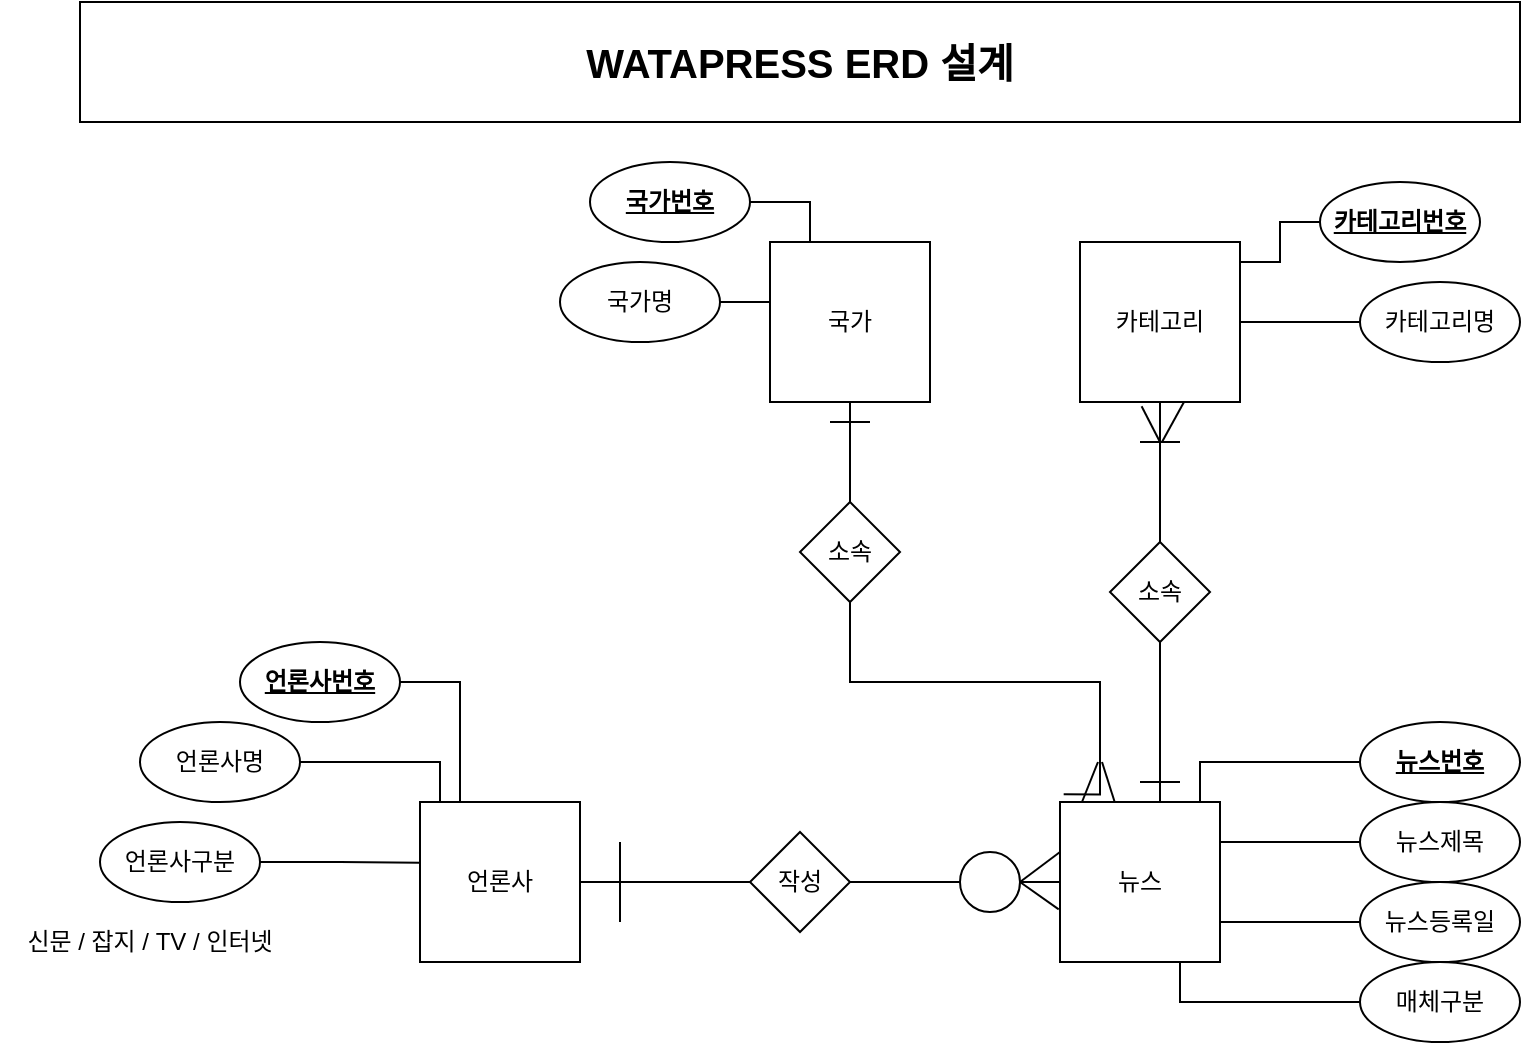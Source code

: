 <mxfile version="12.2.4" pages="1"><diagram id="k3-eoSB4o8UPUt7kWsof" name="Page-1"><mxGraphModel dx="873" dy="610" grid="1" gridSize="10" guides="1" tooltips="1" connect="1" arrows="1" fold="1" page="1" pageScale="1" pageWidth="827" pageHeight="1169" math="0" shadow="0"><root><mxCell id="0"/><mxCell id="1" parent="0"/><mxCell id="2" value="&lt;span style=&quot;font-size: 20px&quot;&gt;&lt;b&gt;WATAPRESS ERD 설계&lt;/b&gt;&lt;/span&gt;" style="rounded=0;whiteSpace=wrap;html=1;" parent="1" vertex="1"><mxGeometry x="40" y="40" width="720" height="60" as="geometry"/></mxCell><mxCell id="133" style="edgeStyle=orthogonalEdgeStyle;rounded=0;orthogonalLoop=1;jettySize=auto;html=1;entryX=0.5;entryY=0;entryDx=0;entryDy=0;endArrow=none;endFill=0;" edge="1" parent="1" source="127" target="126"><mxGeometry relative="1" as="geometry"><Array as="points"><mxPoint x="600" y="420"/><mxPoint x="600" y="440"/></Array></mxGeometry></mxCell><mxCell id="127" value="&lt;u&gt;&lt;b&gt;뉴스번호&lt;/b&gt;&lt;/u&gt;" style="ellipse;whiteSpace=wrap;html=1;" vertex="1" parent="1"><mxGeometry x="680" y="400" width="80" height="40" as="geometry"/></mxCell><mxCell id="134" style="edgeStyle=orthogonalEdgeStyle;rounded=0;orthogonalLoop=1;jettySize=auto;html=1;exitX=0;exitY=0.5;exitDx=0;exitDy=0;entryX=0.625;entryY=0;entryDx=0;entryDy=0;entryPerimeter=0;endArrow=none;endFill=0;" edge="1" parent="1" source="128" target="126"><mxGeometry relative="1" as="geometry"><Array as="points"><mxPoint x="600" y="460"/><mxPoint x="600" y="440"/></Array></mxGeometry></mxCell><mxCell id="128" value="뉴스제목" style="ellipse;whiteSpace=wrap;html=1;" vertex="1" parent="1"><mxGeometry x="680" y="440" width="80" height="40" as="geometry"/></mxCell><mxCell id="219" style="edgeStyle=orthogonalEdgeStyle;rounded=0;orthogonalLoop=1;jettySize=auto;html=1;entryX=1;entryY=0.75;entryDx=0;entryDy=0;endArrow=none;endFill=0;" edge="1" parent="1" source="129" target="126"><mxGeometry relative="1" as="geometry"/></mxCell><mxCell id="129" value="뉴스등록일" style="ellipse;whiteSpace=wrap;html=1;" vertex="1" parent="1"><mxGeometry x="680" y="480" width="80" height="40" as="geometry"/></mxCell><mxCell id="154" style="edgeStyle=orthogonalEdgeStyle;rounded=0;orthogonalLoop=1;jettySize=auto;html=1;entryX=1.004;entryY=0.596;entryDx=0;entryDy=0;entryPerimeter=0;endArrow=none;endFill=0;" edge="1" parent="1" source="131" target="126"><mxGeometry relative="1" as="geometry"><Array as="points"><mxPoint x="590" y="540"/><mxPoint x="590" y="488"/></Array></mxGeometry></mxCell><mxCell id="131" value="매체구분" style="ellipse;whiteSpace=wrap;html=1;" vertex="1" parent="1"><mxGeometry x="680" y="520" width="80" height="40" as="geometry"/></mxCell><mxCell id="147" style="edgeStyle=orthogonalEdgeStyle;rounded=0;orthogonalLoop=1;jettySize=auto;html=1;entryX=0;entryY=0.5;entryDx=0;entryDy=0;endArrow=none;endFill=0;" edge="1" parent="1" source="148" target="126"><mxGeometry relative="1" as="geometry"/></mxCell><mxCell id="141" value="언론사" style="whiteSpace=wrap;html=1;aspect=fixed;" vertex="1" parent="1"><mxGeometry x="210" y="440" width="80" height="80" as="geometry"/></mxCell><mxCell id="184" style="edgeStyle=orthogonalEdgeStyle;rounded=0;orthogonalLoop=1;jettySize=auto;html=1;entryX=0.25;entryY=0;entryDx=0;entryDy=0;endArrow=none;endFill=0;" edge="1" parent="1" source="142" target="141"><mxGeometry relative="1" as="geometry"/></mxCell><mxCell id="142" value="&lt;b&gt;&lt;u&gt;언론사번호&lt;/u&gt;&lt;/b&gt;" style="ellipse;whiteSpace=wrap;html=1;" vertex="1" parent="1"><mxGeometry x="120" y="360" width="80" height="40" as="geometry"/></mxCell><mxCell id="185" style="edgeStyle=orthogonalEdgeStyle;rounded=0;orthogonalLoop=1;jettySize=auto;html=1;entryX=0.125;entryY=0;entryDx=0;entryDy=0;entryPerimeter=0;endArrow=none;endFill=0;" edge="1" parent="1" source="144" target="141"><mxGeometry relative="1" as="geometry"/></mxCell><mxCell id="144" value="언론사명" style="ellipse;whiteSpace=wrap;html=1;" vertex="1" parent="1"><mxGeometry x="70" y="400" width="80" height="40" as="geometry"/></mxCell><mxCell id="148" value="" style="ellipse;whiteSpace=wrap;html=1;aspect=fixed;" vertex="1" parent="1"><mxGeometry x="480" y="465" width="30" height="30" as="geometry"/></mxCell><mxCell id="149" style="edgeStyle=orthogonalEdgeStyle;rounded=0;orthogonalLoop=1;jettySize=auto;html=1;entryX=0;entryY=0.5;entryDx=0;entryDy=0;endArrow=none;endFill=0;" edge="1" parent="1" source="141" target="148"><mxGeometry relative="1" as="geometry"><mxPoint x="250" y="480" as="sourcePoint"/><mxPoint x="530" y="480" as="targetPoint"/></mxGeometry></mxCell><mxCell id="150" value="" style="endArrow=none;html=1;" edge="1" parent="1"><mxGeometry width="50" height="50" relative="1" as="geometry"><mxPoint x="310" y="500" as="sourcePoint"/><mxPoint x="310" y="460" as="targetPoint"/></mxGeometry></mxCell><mxCell id="151" value="" style="endArrow=none;html=1;" edge="1" parent="1"><mxGeometry width="50" height="50" relative="1" as="geometry"><mxPoint x="510" y="480" as="sourcePoint"/><mxPoint x="530" y="465" as="targetPoint"/></mxGeometry></mxCell><mxCell id="152" value="" style="endArrow=none;html=1;entryX=-0.008;entryY=0.671;entryDx=0;entryDy=0;entryPerimeter=0;" edge="1" parent="1" target="126"><mxGeometry width="50" height="50" relative="1" as="geometry"><mxPoint x="510" y="480" as="sourcePoint"/><mxPoint x="540" y="475" as="targetPoint"/></mxGeometry></mxCell><mxCell id="186" style="edgeStyle=orthogonalEdgeStyle;rounded=0;orthogonalLoop=1;jettySize=auto;html=1;exitX=1;exitY=0.5;exitDx=0;exitDy=0;entryX=0.002;entryY=0.379;entryDx=0;entryDy=0;entryPerimeter=0;endArrow=none;endFill=0;" edge="1" parent="1" source="158" target="141"><mxGeometry relative="1" as="geometry"/></mxCell><mxCell id="158" value="언론사구분" style="ellipse;whiteSpace=wrap;html=1;" vertex="1" parent="1"><mxGeometry x="50" y="450" width="80" height="40" as="geometry"/></mxCell><mxCell id="177" value="신문 / 잡지 / TV / 인터넷" style="text;html=1;strokeColor=none;fillColor=none;align=center;verticalAlign=middle;whiteSpace=wrap;rounded=0;" vertex="1" parent="1"><mxGeometry y="500" width="150" height="20" as="geometry"/></mxCell><mxCell id="187" value="작성" style="rhombus;whiteSpace=wrap;html=1;" vertex="1" parent="1"><mxGeometry x="375" y="455" width="50" height="50" as="geometry"/></mxCell><mxCell id="193" style="edgeStyle=orthogonalEdgeStyle;rounded=0;orthogonalLoop=1;jettySize=auto;html=1;endArrow=none;endFill=0;" edge="1" parent="1" source="202" target="126"><mxGeometry relative="1" as="geometry"><Array as="points"><mxPoint x="580" y="410"/><mxPoint x="580" y="410"/></Array></mxGeometry></mxCell><mxCell id="189" value="카테고리" style="whiteSpace=wrap;html=1;aspect=fixed;" vertex="1" parent="1"><mxGeometry x="540" y="160" width="80" height="80" as="geometry"/></mxCell><mxCell id="195" style="edgeStyle=orthogonalEdgeStyle;rounded=0;orthogonalLoop=1;jettySize=auto;html=1;endArrow=none;endFill=0;" edge="1" parent="1" source="194" target="189"><mxGeometry relative="1" as="geometry"><Array as="points"><mxPoint x="640" y="150"/><mxPoint x="640" y="170"/></Array></mxGeometry></mxCell><mxCell id="194" value="&lt;b&gt;&lt;u&gt;카테고리번호&lt;/u&gt;&lt;/b&gt;" style="ellipse;whiteSpace=wrap;html=1;" vertex="1" parent="1"><mxGeometry x="660" y="130" width="80" height="40" as="geometry"/></mxCell><mxCell id="197" style="edgeStyle=orthogonalEdgeStyle;rounded=0;orthogonalLoop=1;jettySize=auto;html=1;entryX=1;entryY=0.75;entryDx=0;entryDy=0;endArrow=none;endFill=0;" edge="1" parent="1" source="196" target="189"><mxGeometry relative="1" as="geometry"><Array as="points"><mxPoint x="620" y="200"/></Array></mxGeometry></mxCell><mxCell id="196" value="카테고리명" style="ellipse;whiteSpace=wrap;html=1;" vertex="1" parent="1"><mxGeometry x="680" y="180" width="80" height="40" as="geometry"/></mxCell><mxCell id="198" value="" style="endArrow=none;html=1;" edge="1" parent="1"><mxGeometry width="50" height="50" relative="1" as="geometry"><mxPoint x="570" y="430" as="sourcePoint"/><mxPoint x="590" y="430" as="targetPoint"/></mxGeometry></mxCell><mxCell id="199" value="" style="endArrow=none;html=1;exitX=0.385;exitY=1.027;exitDx=0;exitDy=0;exitPerimeter=0;" edge="1" parent="1" source="189"><mxGeometry width="50" height="50" relative="1" as="geometry"><mxPoint x="560" y="250" as="sourcePoint"/><mxPoint x="580" y="260" as="targetPoint"/></mxGeometry></mxCell><mxCell id="200" value="" style="endArrow=none;html=1;" edge="1" parent="1"><mxGeometry width="50" height="50" relative="1" as="geometry"><mxPoint x="581" y="260" as="sourcePoint"/><mxPoint x="592" y="240" as="targetPoint"/></mxGeometry></mxCell><mxCell id="201" value="" style="endArrow=none;html=1;" edge="1" parent="1"><mxGeometry width="50" height="50" relative="1" as="geometry"><mxPoint x="570" y="260" as="sourcePoint"/><mxPoint x="590" y="260" as="targetPoint"/></mxGeometry></mxCell><mxCell id="202" value="소속" style="rhombus;whiteSpace=wrap;html=1;" vertex="1" parent="1"><mxGeometry x="555" y="310" width="50" height="50" as="geometry"/></mxCell><mxCell id="203" style="edgeStyle=orthogonalEdgeStyle;rounded=0;orthogonalLoop=1;jettySize=auto;html=1;endArrow=none;endFill=0;" edge="1" parent="1" source="189" target="202"><mxGeometry relative="1" as="geometry"><mxPoint x="580" y="240" as="sourcePoint"/><mxPoint x="580" y="440" as="targetPoint"/></mxGeometry></mxCell><mxCell id="205" style="edgeStyle=orthogonalEdgeStyle;rounded=0;orthogonalLoop=1;jettySize=auto;html=1;entryX=0.023;entryY=-0.048;entryDx=0;entryDy=0;entryPerimeter=0;endArrow=none;endFill=0;" edge="1" parent="1" source="206" target="126"><mxGeometry relative="1" as="geometry"><Array as="points"><mxPoint x="425" y="380"/><mxPoint x="550" y="380"/></Array></mxGeometry></mxCell><mxCell id="204" value="국가" style="whiteSpace=wrap;html=1;aspect=fixed;" vertex="1" parent="1"><mxGeometry x="385" y="160" width="80" height="80" as="geometry"/></mxCell><mxCell id="206" value="소속" style="rhombus;whiteSpace=wrap;html=1;" vertex="1" parent="1"><mxGeometry x="400" y="290" width="50" height="50" as="geometry"/></mxCell><mxCell id="210" style="edgeStyle=orthogonalEdgeStyle;rounded=0;orthogonalLoop=1;jettySize=auto;html=1;entryX=0.5;entryY=0;entryDx=0;entryDy=0;endArrow=none;endFill=0;" edge="1" parent="1" source="204" target="206"><mxGeometry relative="1" as="geometry"><mxPoint x="425" y="240" as="sourcePoint"/><mxPoint x="532" y="436" as="targetPoint"/><Array as="points"/></mxGeometry></mxCell><mxCell id="212" style="edgeStyle=orthogonalEdgeStyle;rounded=0;orthogonalLoop=1;jettySize=auto;html=1;entryX=0.25;entryY=0;entryDx=0;entryDy=0;endArrow=none;endFill=0;" edge="1" parent="1" source="211" target="204"><mxGeometry relative="1" as="geometry"/></mxCell><mxCell id="211" value="&lt;b&gt;&lt;u&gt;국가번호&lt;/u&gt;&lt;/b&gt;" style="ellipse;whiteSpace=wrap;html=1;" vertex="1" parent="1"><mxGeometry x="295" y="120" width="80" height="40" as="geometry"/></mxCell><mxCell id="214" style="edgeStyle=orthogonalEdgeStyle;rounded=0;orthogonalLoop=1;jettySize=auto;html=1;exitX=0;exitY=0.5;exitDx=0;exitDy=0;endArrow=none;endFill=0;" edge="1" parent="1" source="213" target="204"><mxGeometry relative="1" as="geometry"><Array as="points"><mxPoint x="390" y="190"/><mxPoint x="390" y="190"/></Array></mxGeometry></mxCell><mxCell id="213" value="국가명" style="ellipse;whiteSpace=wrap;html=1;" vertex="1" parent="1"><mxGeometry x="280" y="170" width="80" height="40" as="geometry"/></mxCell><mxCell id="216" value="" style="endArrow=none;html=1;" edge="1" parent="1"><mxGeometry width="50" height="50" relative="1" as="geometry"><mxPoint x="541" y="440" as="sourcePoint"/><mxPoint x="549" y="420" as="targetPoint"/></mxGeometry></mxCell><mxCell id="217" value="" style="endArrow=none;html=1;" edge="1" parent="1"><mxGeometry width="50" height="50" relative="1" as="geometry"><mxPoint x="415" y="250" as="sourcePoint"/><mxPoint x="435" y="250" as="targetPoint"/></mxGeometry></mxCell><mxCell id="218" value="" style="endArrow=none;html=1;" edge="1" parent="1" source="126"><mxGeometry width="50" height="50" relative="1" as="geometry"><mxPoint x="551" y="450" as="sourcePoint"/><mxPoint x="551" y="420" as="targetPoint"/></mxGeometry></mxCell><mxCell id="126" value="뉴스" style="whiteSpace=wrap;html=1;aspect=fixed;" vertex="1" parent="1"><mxGeometry x="530" y="440" width="80" height="80" as="geometry"/></mxCell></root></mxGraphModel></diagram></mxfile>